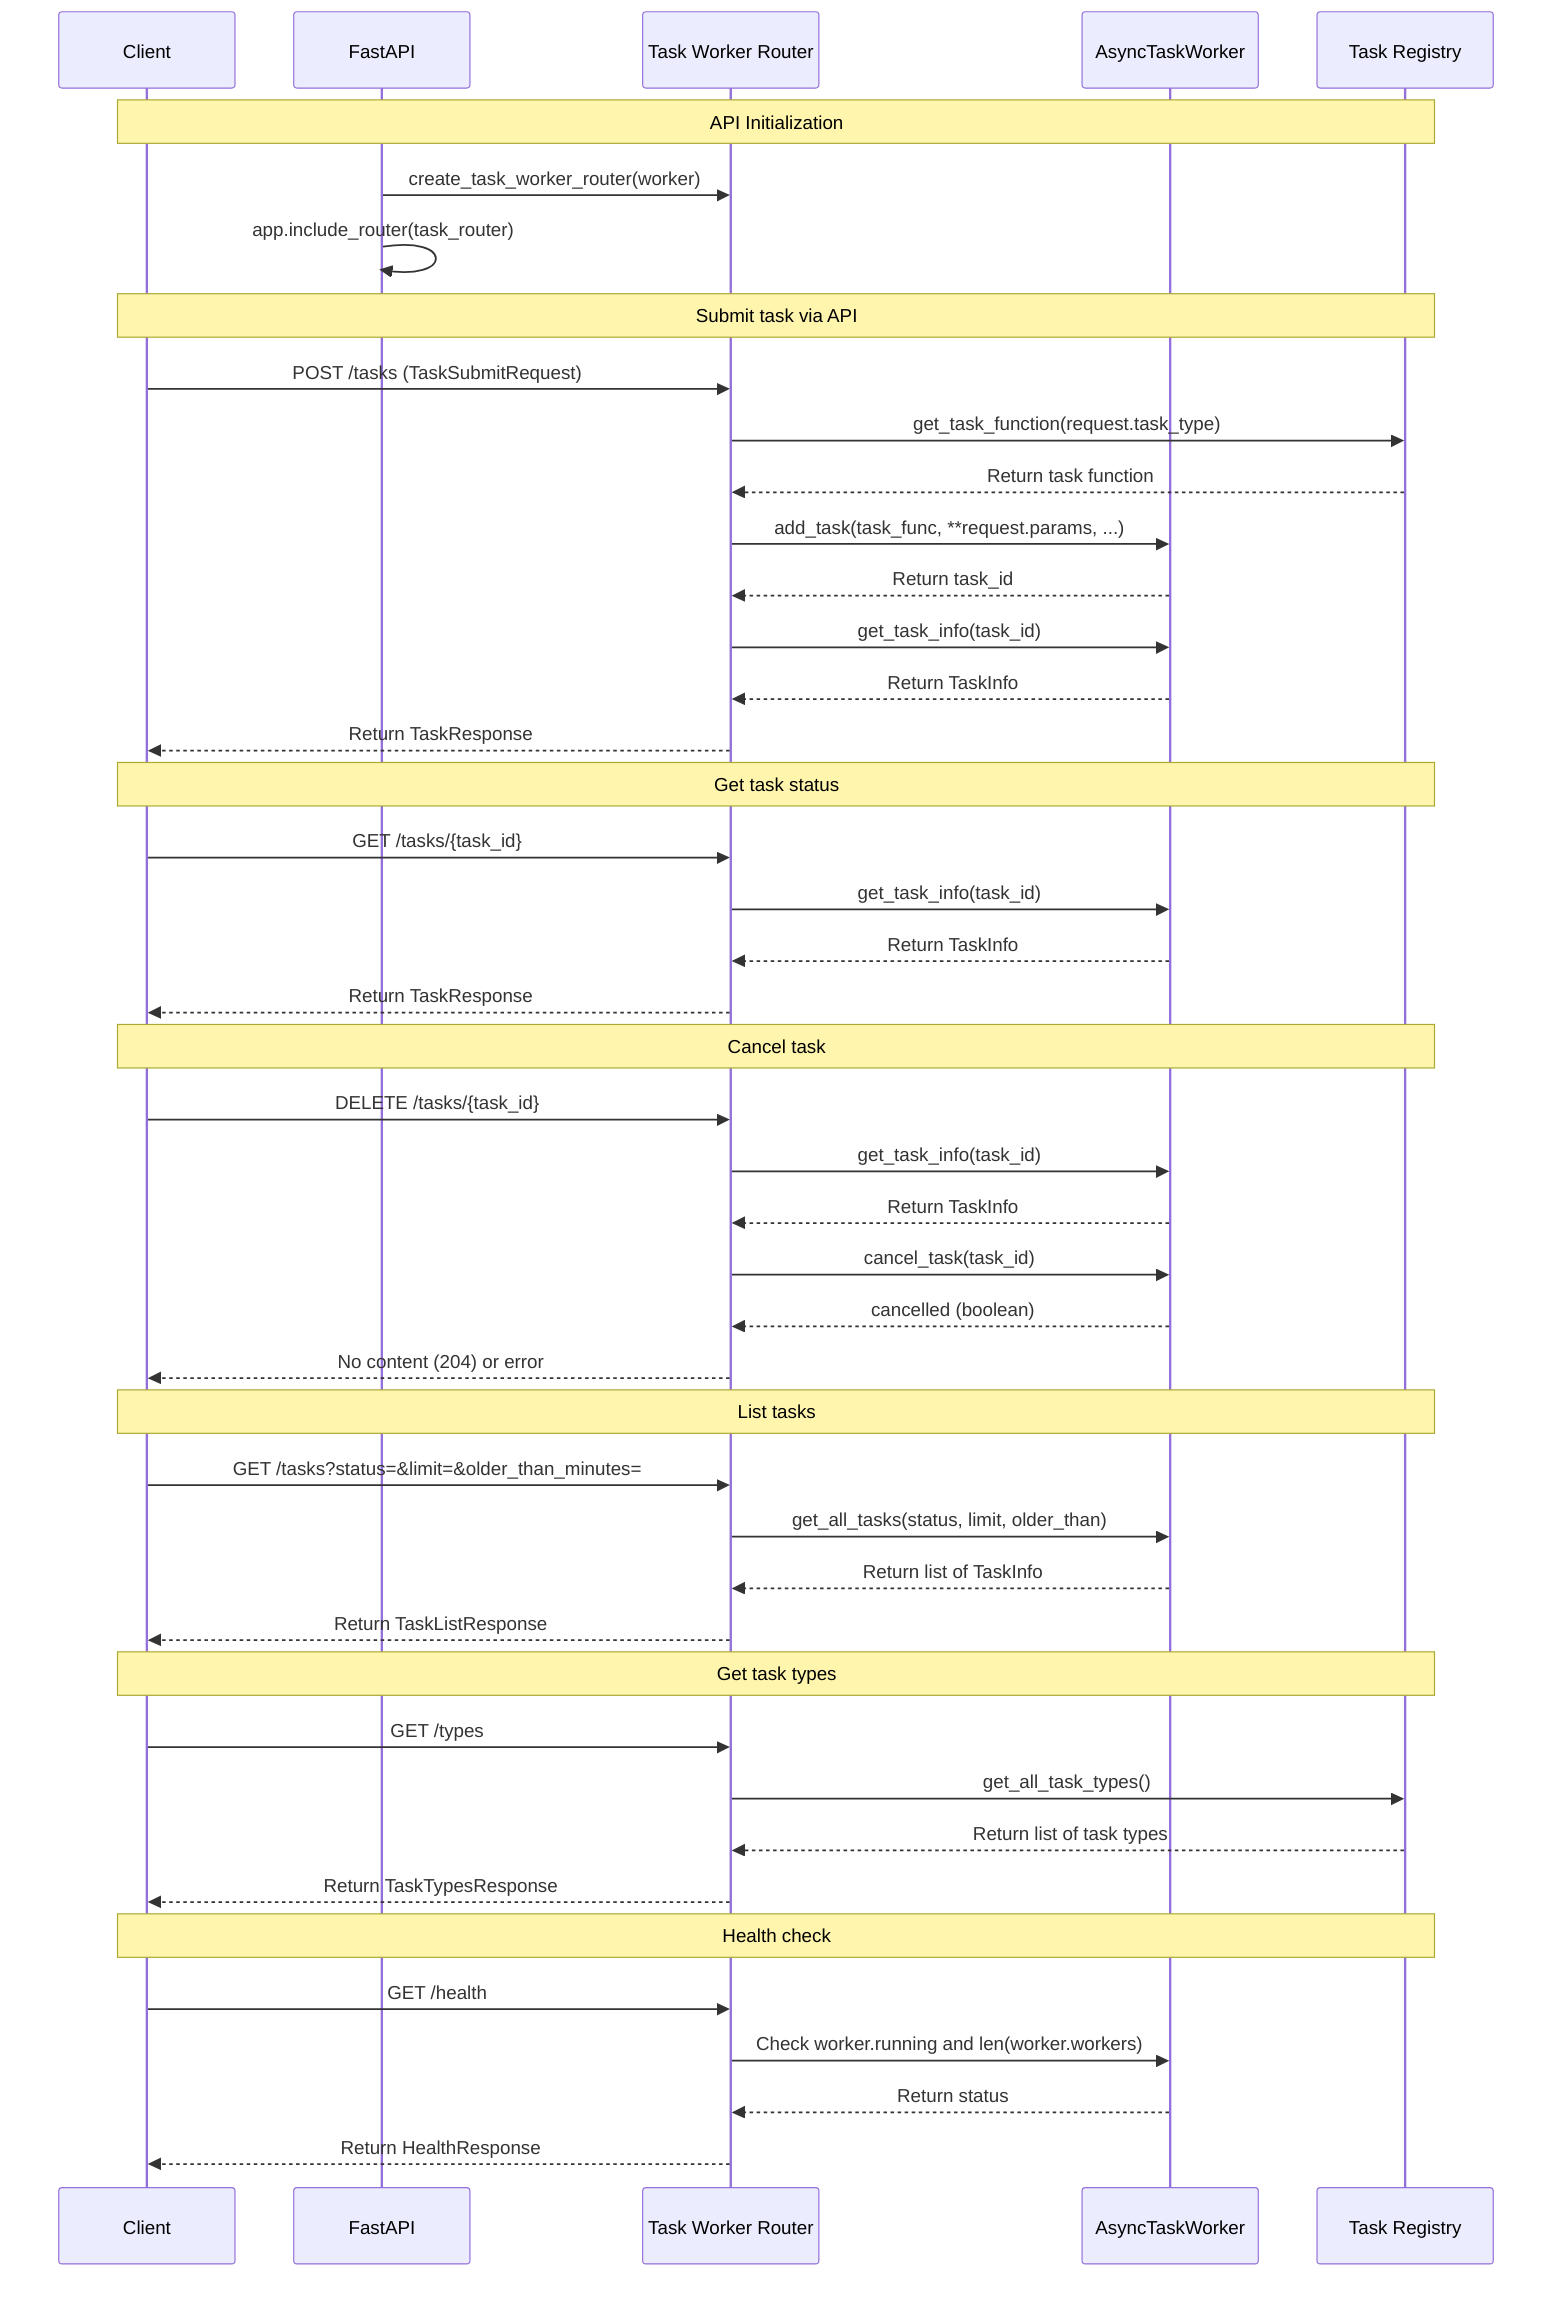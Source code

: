 sequenceDiagram
    participant Client
    participant FastAPI
    participant TaskRouter as Task Worker Router
    participant Worker as AsyncTaskWorker
    participant Registry as Task Registry

    Note over Client, Registry: API Initialization
    FastAPI->>TaskRouter: create_task_worker_router(worker)
    FastAPI->>FastAPI: app.include_router(task_router)

    Note over Client, Registry: Submit task via API
    Client->>TaskRouter: POST /tasks (TaskSubmitRequest)
    TaskRouter->>Registry: get_task_function(request.task_type)
    Registry-->>TaskRouter: Return task function
    TaskRouter->>Worker: add_task(task_func, **request.params, ...)
    Worker-->>TaskRouter: Return task_id
    TaskRouter->>Worker: get_task_info(task_id)
    Worker-->>TaskRouter: Return TaskInfo
    TaskRouter-->>Client: Return TaskResponse

    Note over Client, Registry: Get task status
    Client->>TaskRouter: GET /tasks/{task_id}
    TaskRouter->>Worker: get_task_info(task_id)
    Worker-->>TaskRouter: Return TaskInfo
    TaskRouter-->>Client: Return TaskResponse

    Note over Client, Registry: Cancel task
    Client->>TaskRouter: DELETE /tasks/{task_id}
    TaskRouter->>Worker: get_task_info(task_id)
    Worker-->>TaskRouter: Return TaskInfo
    TaskRouter->>Worker: cancel_task(task_id)
    Worker-->>TaskRouter: cancelled (boolean)
    TaskRouter-->>Client: No content (204) or error

    Note over Client, Registry: List tasks
    Client->>TaskRouter: GET /tasks?status=&limit=&older_than_minutes=
    TaskRouter->>Worker: get_all_tasks(status, limit, older_than)
    Worker-->>TaskRouter: Return list of TaskInfo
    TaskRouter-->>Client: Return TaskListResponse

    Note over Client, Registry: Get task types
    Client->>TaskRouter: GET /types
    TaskRouter->>Registry: get_all_task_types()
    Registry-->>TaskRouter: Return list of task types
    TaskRouter-->>Client: Return TaskTypesResponse

    Note over Client, Registry: Health check
    Client->>TaskRouter: GET /health
    TaskRouter->>Worker: Check worker.running and len(worker.workers)
    Worker-->>TaskRouter: Return status
    TaskRouter-->>Client: Return HealthResponse